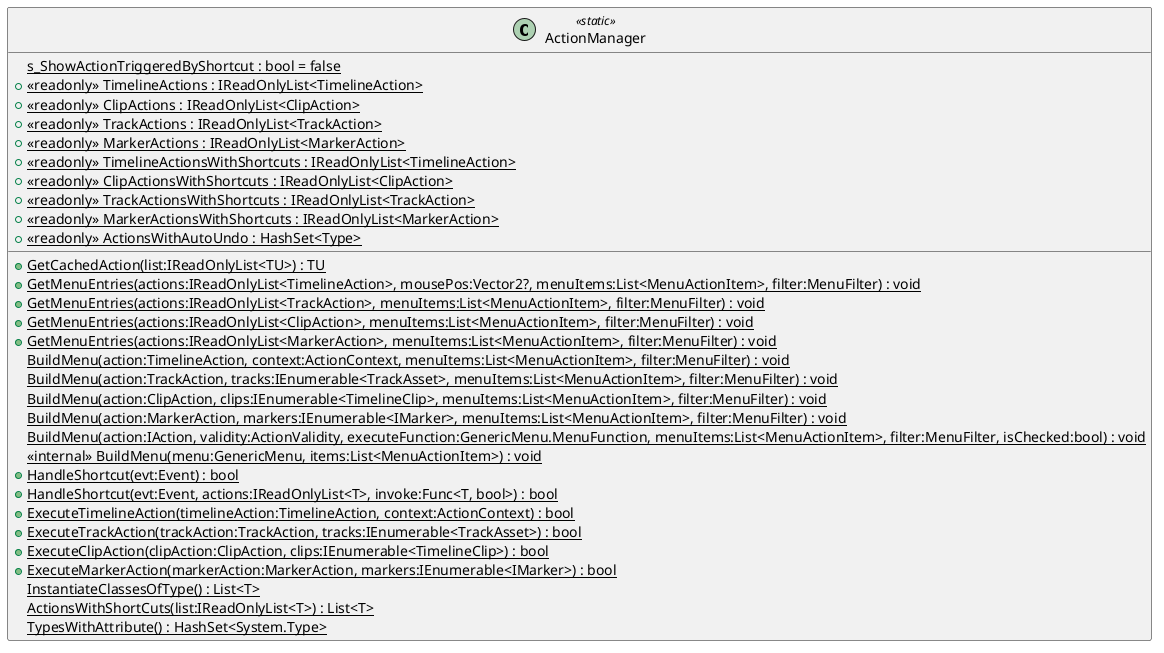 @startuml
class ActionManager <<static>> {
    {static} s_ShowActionTriggeredByShortcut : bool = false
    + {static} <<readonly>> TimelineActions : IReadOnlyList<TimelineAction>
    + {static} <<readonly>> ClipActions : IReadOnlyList<ClipAction>
    + {static} <<readonly>> TrackActions : IReadOnlyList<TrackAction>
    + {static} <<readonly>> MarkerActions : IReadOnlyList<MarkerAction>
    + {static} <<readonly>> TimelineActionsWithShortcuts : IReadOnlyList<TimelineAction>
    + {static} <<readonly>> ClipActionsWithShortcuts : IReadOnlyList<ClipAction>
    + {static} <<readonly>> TrackActionsWithShortcuts : IReadOnlyList<TrackAction>
    + {static} <<readonly>> MarkerActionsWithShortcuts : IReadOnlyList<MarkerAction>
    + {static} <<readonly>> ActionsWithAutoUndo : HashSet<Type>
    + {static} GetCachedAction(list:IReadOnlyList<TU>) : TU
    + {static} GetMenuEntries(actions:IReadOnlyList<TimelineAction>, mousePos:Vector2?, menuItems:List<MenuActionItem>, filter:MenuFilter) : void
    + {static} GetMenuEntries(actions:IReadOnlyList<TrackAction>, menuItems:List<MenuActionItem>, filter:MenuFilter) : void
    + {static} GetMenuEntries(actions:IReadOnlyList<ClipAction>, menuItems:List<MenuActionItem>, filter:MenuFilter) : void
    + {static} GetMenuEntries(actions:IReadOnlyList<MarkerAction>, menuItems:List<MenuActionItem>, filter:MenuFilter) : void
    {static} BuildMenu(action:TimelineAction, context:ActionContext, menuItems:List<MenuActionItem>, filter:MenuFilter) : void
    {static} BuildMenu(action:TrackAction, tracks:IEnumerable<TrackAsset>, menuItems:List<MenuActionItem>, filter:MenuFilter) : void
    {static} BuildMenu(action:ClipAction, clips:IEnumerable<TimelineClip>, menuItems:List<MenuActionItem>, filter:MenuFilter) : void
    {static} BuildMenu(action:MarkerAction, markers:IEnumerable<IMarker>, menuItems:List<MenuActionItem>, filter:MenuFilter) : void
    {static} BuildMenu(action:IAction, validity:ActionValidity, executeFunction:GenericMenu.MenuFunction, menuItems:List<MenuActionItem>, filter:MenuFilter, isChecked:bool) : void
    <<internal>> {static} BuildMenu(menu:GenericMenu, items:List<MenuActionItem>) : void
    + {static} HandleShortcut(evt:Event) : bool
    + {static} HandleShortcut(evt:Event, actions:IReadOnlyList<T>, invoke:Func<T, bool>) : bool
    + {static} ExecuteTimelineAction(timelineAction:TimelineAction, context:ActionContext) : bool
    + {static} ExecuteTrackAction(trackAction:TrackAction, tracks:IEnumerable<TrackAsset>) : bool
    + {static} ExecuteClipAction(clipAction:ClipAction, clips:IEnumerable<TimelineClip>) : bool
    + {static} ExecuteMarkerAction(markerAction:MarkerAction, markers:IEnumerable<IMarker>) : bool
    {static} InstantiateClassesOfType() : List<T>
    {static} ActionsWithShortCuts(list:IReadOnlyList<T>) : List<T>
    {static} TypesWithAttribute() : HashSet<System.Type>
}
@enduml
